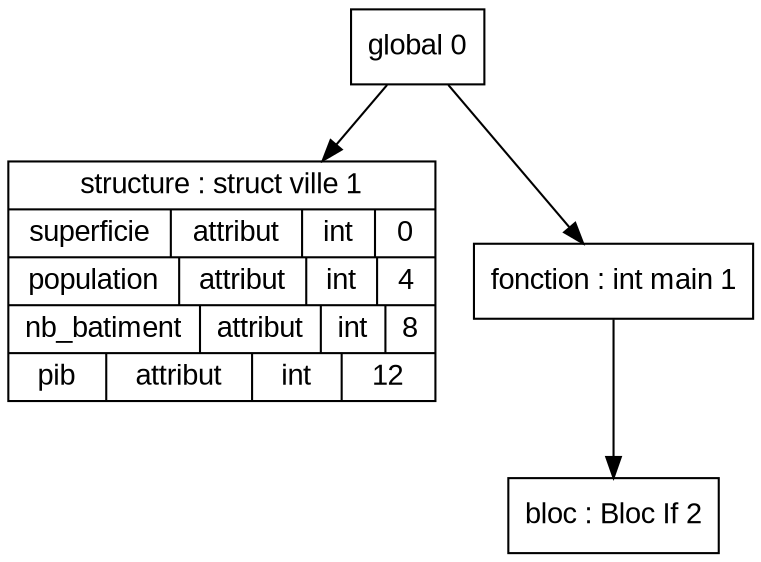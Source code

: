 digraph "tds"{

	node [fontname="Arial"];

	N1 [shape=record label="{ structure : struct ville 1
	| { superficie | attribut | int | 0 }
	| { population | attribut | int | 4 }
	| { nb_batiment | attribut | int | 8 }
	| { pib | attribut | int | 12 }
	}"];

	N3 [shape=record label="{ bloc : Bloc If  2
	}"];

	N2 [shape=record label="{ fonction : int main 1
	}"];

	N0 [shape=record label="{ global 0
	}"];


	N0 -> N1; 
	N0 -> N2; 
	N2 -> N3; 
}
